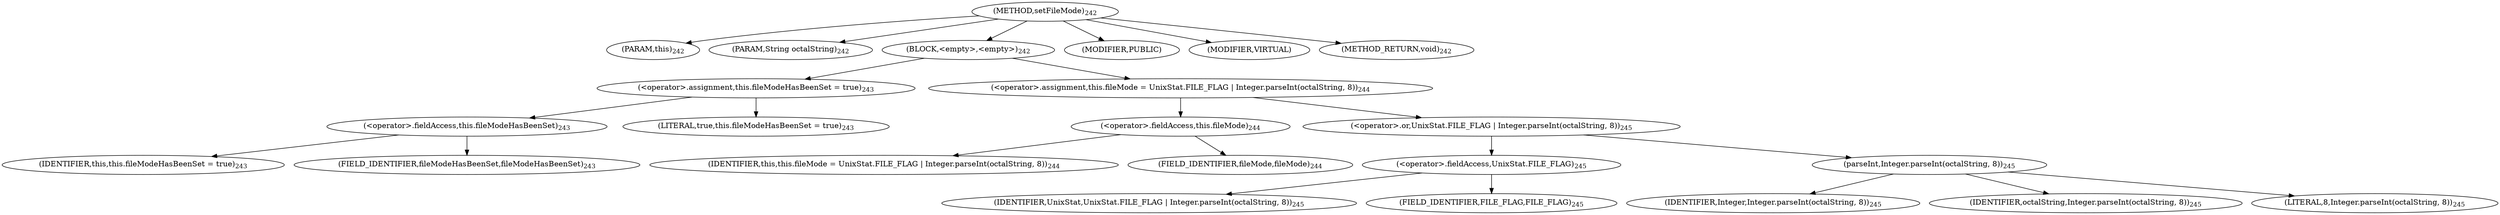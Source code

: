 digraph "setFileMode" {  
"554" [label = <(METHOD,setFileMode)<SUB>242</SUB>> ]
"36" [label = <(PARAM,this)<SUB>242</SUB>> ]
"555" [label = <(PARAM,String octalString)<SUB>242</SUB>> ]
"556" [label = <(BLOCK,&lt;empty&gt;,&lt;empty&gt;)<SUB>242</SUB>> ]
"557" [label = <(&lt;operator&gt;.assignment,this.fileModeHasBeenSet = true)<SUB>243</SUB>> ]
"558" [label = <(&lt;operator&gt;.fieldAccess,this.fileModeHasBeenSet)<SUB>243</SUB>> ]
"559" [label = <(IDENTIFIER,this,this.fileModeHasBeenSet = true)<SUB>243</SUB>> ]
"560" [label = <(FIELD_IDENTIFIER,fileModeHasBeenSet,fileModeHasBeenSet)<SUB>243</SUB>> ]
"561" [label = <(LITERAL,true,this.fileModeHasBeenSet = true)<SUB>243</SUB>> ]
"562" [label = <(&lt;operator&gt;.assignment,this.fileMode = UnixStat.FILE_FLAG | Integer.parseInt(octalString, 8))<SUB>244</SUB>> ]
"563" [label = <(&lt;operator&gt;.fieldAccess,this.fileMode)<SUB>244</SUB>> ]
"35" [label = <(IDENTIFIER,this,this.fileMode = UnixStat.FILE_FLAG | Integer.parseInt(octalString, 8))<SUB>244</SUB>> ]
"564" [label = <(FIELD_IDENTIFIER,fileMode,fileMode)<SUB>244</SUB>> ]
"565" [label = <(&lt;operator&gt;.or,UnixStat.FILE_FLAG | Integer.parseInt(octalString, 8))<SUB>245</SUB>> ]
"566" [label = <(&lt;operator&gt;.fieldAccess,UnixStat.FILE_FLAG)<SUB>245</SUB>> ]
"567" [label = <(IDENTIFIER,UnixStat,UnixStat.FILE_FLAG | Integer.parseInt(octalString, 8))<SUB>245</SUB>> ]
"568" [label = <(FIELD_IDENTIFIER,FILE_FLAG,FILE_FLAG)<SUB>245</SUB>> ]
"569" [label = <(parseInt,Integer.parseInt(octalString, 8))<SUB>245</SUB>> ]
"570" [label = <(IDENTIFIER,Integer,Integer.parseInt(octalString, 8))<SUB>245</SUB>> ]
"571" [label = <(IDENTIFIER,octalString,Integer.parseInt(octalString, 8))<SUB>245</SUB>> ]
"572" [label = <(LITERAL,8,Integer.parseInt(octalString, 8))<SUB>245</SUB>> ]
"573" [label = <(MODIFIER,PUBLIC)> ]
"574" [label = <(MODIFIER,VIRTUAL)> ]
"575" [label = <(METHOD_RETURN,void)<SUB>242</SUB>> ]
  "554" -> "36" 
  "554" -> "555" 
  "554" -> "556" 
  "554" -> "573" 
  "554" -> "574" 
  "554" -> "575" 
  "556" -> "557" 
  "556" -> "562" 
  "557" -> "558" 
  "557" -> "561" 
  "558" -> "559" 
  "558" -> "560" 
  "562" -> "563" 
  "562" -> "565" 
  "563" -> "35" 
  "563" -> "564" 
  "565" -> "566" 
  "565" -> "569" 
  "566" -> "567" 
  "566" -> "568" 
  "569" -> "570" 
  "569" -> "571" 
  "569" -> "572" 
}
